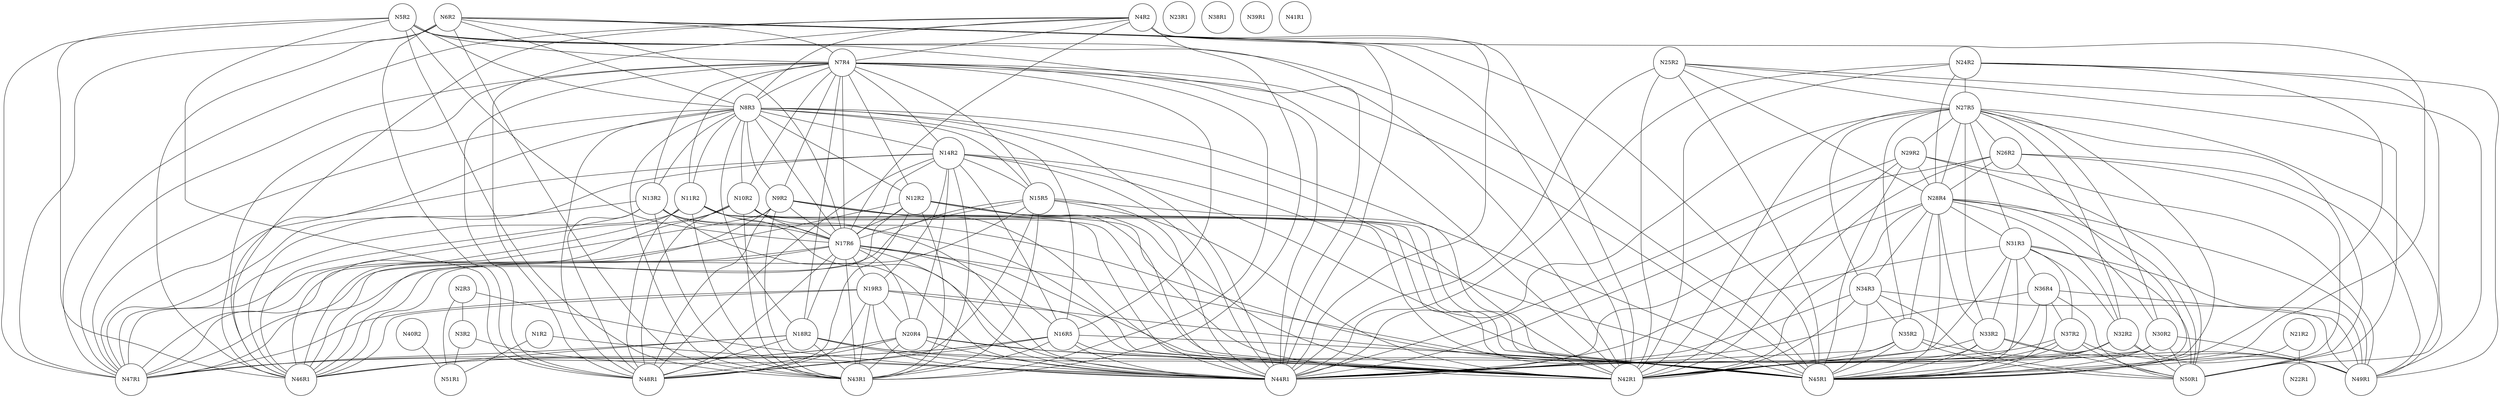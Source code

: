 graph ig {
    node [shape = circle];
    N1R2;
    N2R3;
    N3R2;
    N4R2;
    N5R2;
    N6R2;
    N7R4;
    N8R3;
    N9R2;
    N10R2;
    N11R2;
    N12R2;
    N13R2;
    N14R2;
    N15R5;
    N17R6;
    N16R5;
    N19R3;
    N18R2;
    N21R2;
    N20R4;
    N23R1;
    N22R1;
    N25R2;
    N24R2;
    N27R5;
    N26R2;
    N29R2;
    N28R4;
    N31R3;
    N30R2;
    N34R3;
    N35R2;
    N32R2;
    N33R2;
    N38R1;
    N39R1;
    N36R4;
    N37R2;
    N42R1;
    N43R1;
    N40R2;
    N41R1;
    N46R1;
    N47R1;
    N44R1;
    N45R1;
    N51R1;
    N50R1;
    N49R1;
    N48R1;
    N1R2 -- N51R1;
    N1R2 -- N44R1;
    N2R3 -- N3R2;
    N2R3 -- N51R1;
    N2R3 -- N44R1;
    N3R2 -- N51R1;
    N3R2 -- N44R1;
    N4R2 -- N44R1;
    N4R2 -- N45R1;
    N4R2 -- N7R4;
    N4R2 -- N47R1;
    N4R2 -- N48R1;
    N4R2 -- N8R3;
    N4R2 -- N46R1;
    N4R2 -- N43R1;
    N4R2 -- N17R6;
    N4R2 -- N42R1;
    N5R2 -- N44R1;
    N5R2 -- N45R1;
    N5R2 -- N7R4;
    N5R2 -- N47R1;
    N5R2 -- N48R1;
    N5R2 -- N8R3;
    N5R2 -- N46R1;
    N5R2 -- N43R1;
    N5R2 -- N17R6;
    N5R2 -- N42R1;
    N6R2 -- N44R1;
    N6R2 -- N45R1;
    N6R2 -- N7R4;
    N6R2 -- N47R1;
    N6R2 -- N48R1;
    N6R2 -- N8R3;
    N6R2 -- N46R1;
    N6R2 -- N43R1;
    N6R2 -- N17R6;
    N6R2 -- N42R1;
    N7R4 -- N10R2;
    N7R4 -- N8R3;
    N7R4 -- N44R1;
    N7R4 -- N45R1;
    N7R4 -- N47R1;
    N7R4 -- N48R1;
    N7R4 -- N46R1;
    N7R4 -- N9R2;
    N7R4 -- N43R1;
    N7R4 -- N11R2;
    N7R4 -- N12R2;
    N7R4 -- N13R2;
    N7R4 -- N14R2;
    N7R4 -- N15R5;
    N7R4 -- N17R6;
    N7R4 -- N16R5;
    N7R4 -- N18R2;
    N7R4 -- N42R1;
    N8R3 -- N10R2;
    N8R3 -- N44R1;
    N8R3 -- N45R1;
    N8R3 -- N47R1;
    N8R3 -- N48R1;
    N8R3 -- N46R1;
    N8R3 -- N9R2;
    N8R3 -- N43R1;
    N8R3 -- N11R2;
    N8R3 -- N12R2;
    N8R3 -- N13R2;
    N8R3 -- N14R2;
    N8R3 -- N15R5;
    N8R3 -- N17R6;
    N8R3 -- N16R5;
    N8R3 -- N18R2;
    N8R3 -- N42R1;
    N9R2 -- N44R1;
    N9R2 -- N45R1;
    N9R2 -- N47R1;
    N9R2 -- N48R1;
    N9R2 -- N46R1;
    N9R2 -- N43R1;
    N9R2 -- N17R6;
    N9R2 -- N42R1;
    N10R2 -- N44R1;
    N10R2 -- N45R1;
    N10R2 -- N47R1;
    N10R2 -- N46R1;
    N10R2 -- N48R1;
    N10R2 -- N43R1;
    N10R2 -- N17R6;
    N10R2 -- N42R1;
    N11R2 -- N45R1;
    N11R2 -- N44R1;
    N11R2 -- N43R1;
    N11R2 -- N46R1;
    N11R2 -- N47R1;
    N11R2 -- N48R1;
    N11R2 -- N17R6;
    N11R2 -- N42R1;
    N12R2 -- N45R1;
    N12R2 -- N44R1;
    N12R2 -- N43R1;
    N12R2 -- N47R1;
    N12R2 -- N48R1;
    N12R2 -- N46R1;
    N12R2 -- N17R6;
    N12R2 -- N42R1;
    N13R2 -- N45R1;
    N13R2 -- N44R1;
    N13R2 -- N43R1;
    N13R2 -- N47R1;
    N13R2 -- N48R1;
    N13R2 -- N46R1;
    N13R2 -- N17R6;
    N13R2 -- N42R1;
    N14R2 -- N45R1;
    N14R2 -- N44R1;
    N14R2 -- N43R1;
    N14R2 -- N47R1;
    N14R2 -- N48R1;
    N14R2 -- N46R1;
    N14R2 -- N15R5;
    N14R2 -- N17R6;
    N14R2 -- N16R5;
    N14R2 -- N19R3;
    N14R2 -- N20R4;
    N14R2 -- N42R1;
    N15R5 -- N44R1;
    N15R5 -- N43R1;
    N15R5 -- N45R1;
    N15R5 -- N47R1;
    N15R5 -- N48R1;
    N15R5 -- N46R1;
    N15R5 -- N17R6;
    N15R5 -- N42R1;
    N17R6 -- N44R1;
    N17R6 -- N45R1;
    N17R6 -- N47R1;
    N17R6 -- N48R1;
    N17R6 -- N43R1;
    N17R6 -- N46R1;
    N17R6 -- N16R5;
    N17R6 -- N19R3;
    N17R6 -- N18R2;
    N17R6 -- N20R4;
    N17R6 -- N42R1;
    N16R5 -- N44R1;
    N16R5 -- N43R1;
    N16R5 -- N45R1;
    N16R5 -- N47R1;
    N16R5 -- N48R1;
    N16R5 -- N46R1;
    N16R5 -- N42R1;
    N19R3 -- N43R1;
    N19R3 -- N45R1;
    N19R3 -- N44R1;
    N19R3 -- N47R1;
    N19R3 -- N48R1;
    N19R3 -- N46R1;
    N19R3 -- N20R4;
    N19R3 -- N42R1;
    N18R2 -- N44R1;
    N18R2 -- N45R1;
    N18R2 -- N47R1;
    N18R2 -- N48R1;
    N18R2 -- N43R1;
    N18R2 -- N46R1;
    N18R2 -- N42R1;
    N21R2 -- N22R1;
    N21R2 -- N45R1;
    N20R4 -- N45R1;
    N20R4 -- N44R1;
    N20R4 -- N47R1;
    N20R4 -- N48R1;
    N20R4 -- N43R1;
    N20R4 -- N46R1;
    N20R4 -- N42R1;
    N25R2 -- N27R5;
    N25R2 -- N44R1;
    N25R2 -- N45R1;
    N25R2 -- N42R1;
    N25R2 -- N49R1;
    N25R2 -- N28R4;
    N25R2 -- N50R1;
    N24R2 -- N27R5;
    N24R2 -- N44R1;
    N24R2 -- N45R1;
    N24R2 -- N42R1;
    N24R2 -- N49R1;
    N24R2 -- N28R4;
    N24R2 -- N50R1;
    N27R5 -- N31R3;
    N27R5 -- N33R2;
    N27R5 -- N28R4;
    N27R5 -- N44R1;
    N27R5 -- N45R1;
    N27R5 -- N42R1;
    N27R5 -- N49R1;
    N27R5 -- N32R2;
    N27R5 -- N35R2;
    N27R5 -- N34R3;
    N27R5 -- N50R1;
    N27R5 -- N30R2;
    N27R5 -- N29R2;
    N27R5 -- N26R2;
    N26R2 -- N44R1;
    N26R2 -- N45R1;
    N26R2 -- N42R1;
    N26R2 -- N49R1;
    N26R2 -- N28R4;
    N26R2 -- N50R1;
    N29R2 -- N44R1;
    N29R2 -- N45R1;
    N29R2 -- N42R1;
    N29R2 -- N49R1;
    N29R2 -- N28R4;
    N29R2 -- N50R1;
    N28R4 -- N44R1;
    N28R4 -- N45R1;
    N28R4 -- N42R1;
    N28R4 -- N49R1;
    N28R4 -- N31R3;
    N28R4 -- N33R2;
    N28R4 -- N32R2;
    N28R4 -- N35R2;
    N28R4 -- N34R3;
    N28R4 -- N50R1;
    N28R4 -- N30R2;
    N31R3 -- N33R2;
    N31R3 -- N45R1;
    N31R3 -- N44R1;
    N31R3 -- N42R1;
    N31R3 -- N49R1;
    N31R3 -- N32R2;
    N31R3 -- N50R1;
    N31R3 -- N37R2;
    N31R3 -- N36R4;
    N30R2 -- N44R1;
    N30R2 -- N45R1;
    N30R2 -- N42R1;
    N30R2 -- N49R1;
    N30R2 -- N50R1;
    N34R3 -- N35R2;
    N34R3 -- N42R1;
    N34R3 -- N44R1;
    N34R3 -- N45R1;
    N34R3 -- N49R1;
    N34R3 -- N50R1;
    N35R2 -- N44R1;
    N35R2 -- N45R1;
    N35R2 -- N42R1;
    N35R2 -- N49R1;
    N35R2 -- N50R1;
    N32R2 -- N44R1;
    N32R2 -- N42R1;
    N32R2 -- N49R1;
    N32R2 -- N45R1;
    N32R2 -- N50R1;
    N33R2 -- N44R1;
    N33R2 -- N42R1;
    N33R2 -- N49R1;
    N33R2 -- N45R1;
    N33R2 -- N50R1;
    N36R4 -- N37R2;
    N36R4 -- N49R1;
    N36R4 -- N45R1;
    N36R4 -- N44R1;
    N36R4 -- N42R1;
    N36R4 -- N50R1;
    N37R2 -- N45R1;
    N37R2 -- N44R1;
    N37R2 -- N42R1;
    N37R2 -- N49R1;
    N37R2 -- N50R1;
    N40R2 -- N51R1;
}

